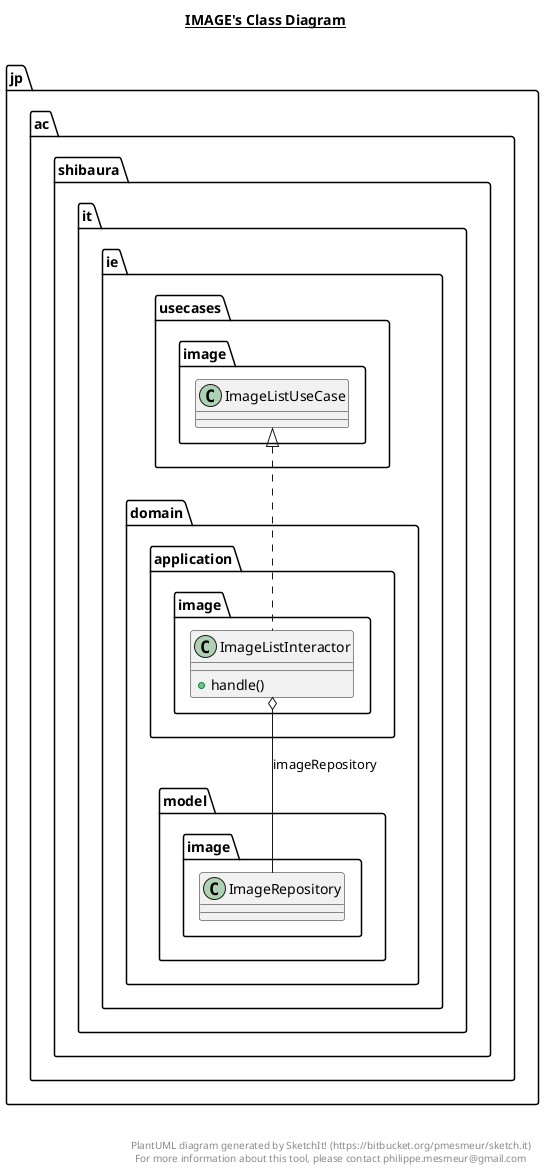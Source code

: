 @startuml

title __IMAGE's Class Diagram__\n

  namespace jp.ac.shibaura.it.ie {
    namespace domain.application.image {
      class jp.ac.shibaura.it.ie.domain.application.image.ImageListInteractor {
          + handle()
      }
    }
  }
  

  jp.ac.shibaura.it.ie.domain.application.image.ImageListInteractor .up.|> jp.ac.shibaura.it.ie.usecases.image.ImageListUseCase
  jp.ac.shibaura.it.ie.domain.application.image.ImageListInteractor o-- jp.ac.shibaura.it.ie.domain.model.image.ImageRepository : imageRepository


right footer


PlantUML diagram generated by SketchIt! (https://bitbucket.org/pmesmeur/sketch.it)
For more information about this tool, please contact philippe.mesmeur@gmail.com
endfooter

@enduml
